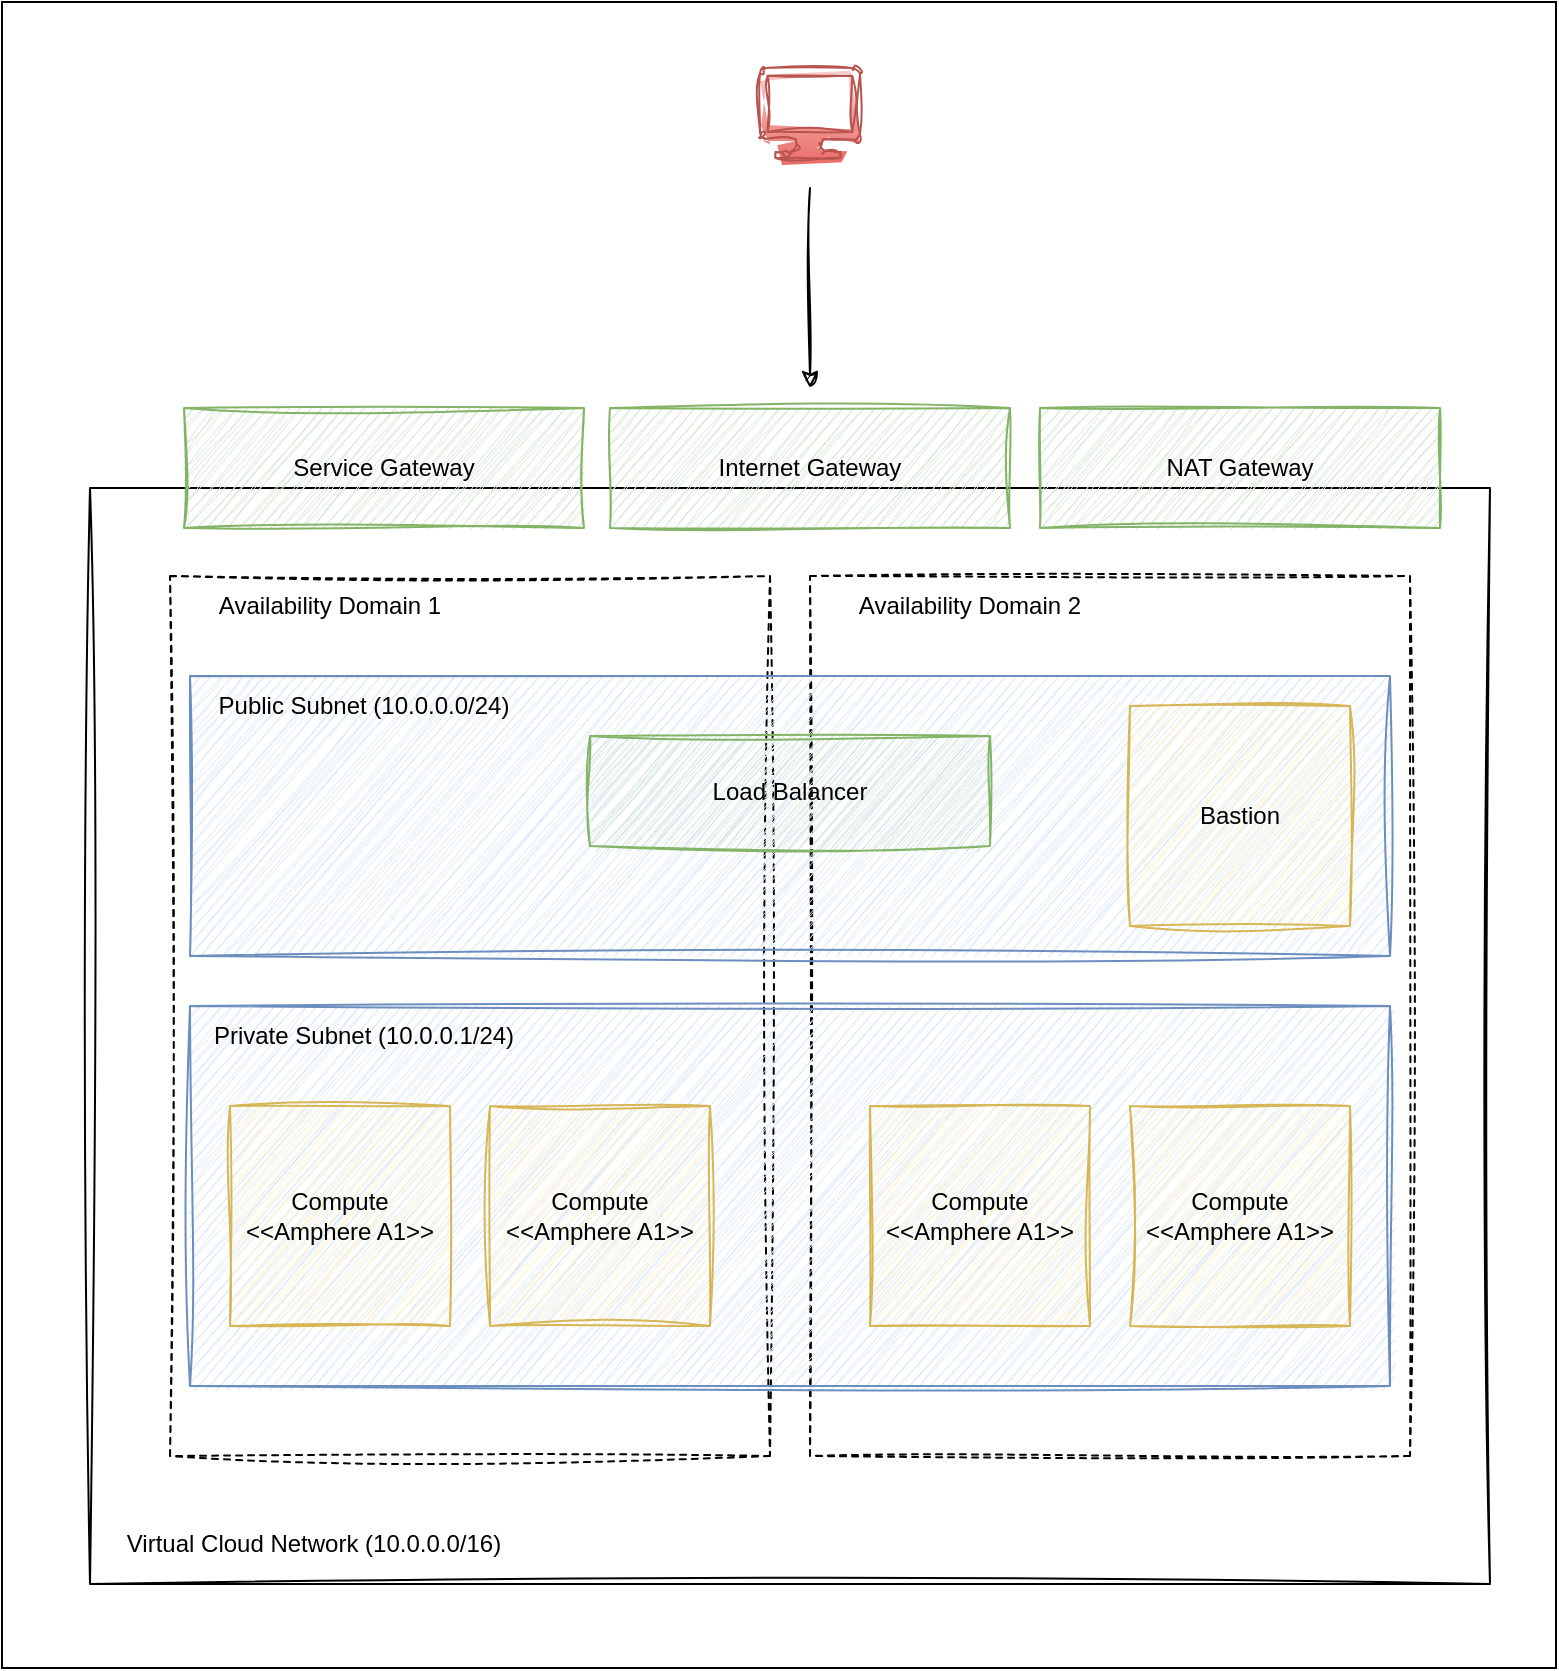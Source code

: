 <mxfile>
    <diagram name="Page-1" id="G_nZHgjRBSkkGds4IOXa">
        <mxGraphModel dx="1813" dy="1162" grid="1" gridSize="7" guides="1" tooltips="1" connect="1" arrows="1" fold="1" page="1" pageScale="1" pageWidth="1169" pageHeight="827" background="none" math="0" shadow="0">
            <root>
                <mxCell id="0"/>
                <mxCell id="1" parent="0"/>
                <mxCell id="5" value="" style="rounded=0;whiteSpace=wrap;html=1;hachureGap=4;fontFamily=Architects Daughter;fontSource=https%3A%2F%2Ffonts.googleapis.com%2Fcss%3Ffamily%3DArchitects%2BDaughter;fontSize=20;" vertex="1" parent="1">
                    <mxGeometry x="56" y="7" width="777" height="833" as="geometry"/>
                </mxCell>
                <mxCell id="_lgmHMdYkE0-OqMp8Hoj-1" value="" style="rounded=0;whiteSpace=wrap;html=1;sketch=1;curveFitting=1;jiggle=2;" parent="1" vertex="1">
                    <mxGeometry x="100" y="250" width="700" height="548" as="geometry"/>
                </mxCell>
                <mxCell id="_lgmHMdYkE0-OqMp8Hoj-28" value="" style="rounded=0;whiteSpace=wrap;html=1;sketch=1;curveFitting=1;jiggle=2;dashed=1;fillColor=none;" parent="1" vertex="1">
                    <mxGeometry x="460" y="294" width="300" height="440" as="geometry"/>
                </mxCell>
                <mxCell id="_lgmHMdYkE0-OqMp8Hoj-5" value="Virtual Cloud Network (10.0.0.0/16)" style="text;html=1;align=center;verticalAlign=middle;whiteSpace=wrap;rounded=0;labelPosition=center;verticalLabelPosition=middle;" parent="1" vertex="1">
                    <mxGeometry x="100" y="763" width="224" height="30" as="geometry"/>
                </mxCell>
                <mxCell id="_lgmHMdYkE0-OqMp8Hoj-23" value="" style="rounded=0;whiteSpace=wrap;html=1;sketch=1;curveFitting=1;jiggle=2;dashed=1;" parent="1" vertex="1">
                    <mxGeometry x="140" y="294" width="300" height="440" as="geometry"/>
                </mxCell>
                <mxCell id="_lgmHMdYkE0-OqMp8Hoj-3" value="" style="rounded=0;whiteSpace=wrap;html=1;fillColor=#dae8fc;strokeColor=#6c8ebf;sketch=1;curveFitting=1;jiggle=2;" parent="1" vertex="1">
                    <mxGeometry x="150" y="509" width="600" height="190" as="geometry"/>
                </mxCell>
                <mxCell id="_lgmHMdYkE0-OqMp8Hoj-6" value="Private Subnet (10.0.0.1/24)" style="text;html=1;align=center;verticalAlign=middle;whiteSpace=wrap;rounded=0;" parent="1" vertex="1">
                    <mxGeometry x="127" y="509" width="220" height="30" as="geometry"/>
                </mxCell>
                <mxCell id="_lgmHMdYkE0-OqMp8Hoj-8" value="Compute &amp;lt;&amp;lt;Amphere A1&amp;gt;&amp;gt;" style="whiteSpace=wrap;html=1;aspect=fixed;fillColor=#fff2cc;strokeColor=#d6b656;sketch=1;curveFitting=1;jiggle=2;" parent="1" vertex="1">
                    <mxGeometry x="170" y="559" width="110" height="110" as="geometry"/>
                </mxCell>
                <mxCell id="_lgmHMdYkE0-OqMp8Hoj-13" value="Compute &amp;lt;&amp;lt;Amphere A1&amp;gt;&amp;gt;" style="whiteSpace=wrap;html=1;aspect=fixed;fillColor=#fff2cc;strokeColor=#d6b656;sketch=1;curveFitting=1;jiggle=2;" parent="1" vertex="1">
                    <mxGeometry x="490" y="559" width="110" height="110" as="geometry"/>
                </mxCell>
                <mxCell id="_lgmHMdYkE0-OqMp8Hoj-14" value="Compute &amp;lt;&amp;lt;Amphere A1&amp;gt;&amp;gt;" style="whiteSpace=wrap;html=1;aspect=fixed;fillColor=#fff2cc;strokeColor=#d6b656;sketch=1;curveFitting=1;jiggle=2;" parent="1" vertex="1">
                    <mxGeometry x="300" y="559" width="110" height="110" as="geometry"/>
                </mxCell>
                <mxCell id="_lgmHMdYkE0-OqMp8Hoj-15" value="Compute &amp;lt;&amp;lt;Amphere A1&amp;gt;&amp;gt;" style="whiteSpace=wrap;html=1;aspect=fixed;fillColor=#fff2cc;strokeColor=#d6b656;sketch=1;curveFitting=1;jiggle=2;" parent="1" vertex="1">
                    <mxGeometry x="620" y="559" width="110" height="110" as="geometry"/>
                </mxCell>
                <mxCell id="_lgmHMdYkE0-OqMp8Hoj-21" value="" style="rounded=0;whiteSpace=wrap;html=1;fillColor=#dae8fc;strokeColor=#6c8ebf;sketch=1;curveFitting=1;jiggle=2;" parent="1" vertex="1">
                    <mxGeometry x="150" y="344" width="600" height="140" as="geometry"/>
                </mxCell>
                <mxCell id="_lgmHMdYkE0-OqMp8Hoj-22" value="Public Subnet (10.0.0.0/24)" style="text;html=1;align=center;verticalAlign=middle;whiteSpace=wrap;rounded=0;" parent="1" vertex="1">
                    <mxGeometry x="127" y="344" width="220" height="30" as="geometry"/>
                </mxCell>
                <mxCell id="_lgmHMdYkE0-OqMp8Hoj-20" value="Load Balancer" style="rounded=0;whiteSpace=wrap;html=1;fillColor=#d5e8d4;strokeColor=#82b366;sketch=1;curveFitting=1;jiggle=2;" parent="1" vertex="1">
                    <mxGeometry x="350" y="374" width="200" height="55" as="geometry"/>
                </mxCell>
                <mxCell id="_lgmHMdYkE0-OqMp8Hoj-26" value="Availability Domain 1" style="text;html=1;align=center;verticalAlign=middle;whiteSpace=wrap;rounded=0;" parent="1" vertex="1">
                    <mxGeometry x="110" y="294" width="220" height="30" as="geometry"/>
                </mxCell>
                <mxCell id="_lgmHMdYkE0-OqMp8Hoj-29" value="Availability Domain 2" style="text;html=1;align=center;verticalAlign=middle;whiteSpace=wrap;rounded=0;" parent="1" vertex="1">
                    <mxGeometry x="430" y="294" width="220" height="30" as="geometry"/>
                </mxCell>
                <mxCell id="_lgmHMdYkE0-OqMp8Hoj-31" value="" style="sketch=1;aspect=fixed;pointerEvents=1;shadow=0;dashed=0;html=1;strokeColor=#b85450;labelPosition=center;verticalLabelPosition=bottom;verticalAlign=top;align=center;fillColor=#f8cecc;shape=mxgraph.azure.computer;curveFitting=1;jiggle=2;gradientColor=#ea6b66;" parent="1" vertex="1">
                    <mxGeometry x="435" y="40" width="50" height="45" as="geometry"/>
                </mxCell>
                <mxCell id="_lgmHMdYkE0-OqMp8Hoj-32" value="" style="endArrow=classic;html=1;rounded=0;sketch=1;curveFitting=1;jiggle=2;" parent="1" edge="1">
                    <mxGeometry width="50" height="50" relative="1" as="geometry">
                        <mxPoint x="460" y="100" as="sourcePoint"/>
                        <mxPoint x="460" y="200" as="targetPoint"/>
                    </mxGeometry>
                </mxCell>
                <mxCell id="_lgmHMdYkE0-OqMp8Hoj-34" value="Bastion" style="whiteSpace=wrap;html=1;aspect=fixed;fillColor=#fff2cc;strokeColor=#d6b656;sketch=1;curveFitting=1;jiggle=2;" parent="1" vertex="1">
                    <mxGeometry x="620" y="359" width="110" height="110" as="geometry"/>
                </mxCell>
                <mxCell id="_lgmHMdYkE0-OqMp8Hoj-18" value="Internet Gateway" style="rounded=0;whiteSpace=wrap;html=1;fillColor=#d5e8d4;strokeColor=#82b366;sketch=1;curveFitting=1;jiggle=2;" parent="1" vertex="1">
                    <mxGeometry x="360" y="210" width="200" height="60" as="geometry"/>
                </mxCell>
                <mxCell id="_lgmHMdYkE0-OqMp8Hoj-30" value="NAT Gateway" style="rounded=0;whiteSpace=wrap;html=1;fillColor=#d5e8d4;strokeColor=#82b366;sketch=1;curveFitting=1;jiggle=2;" parent="1" vertex="1">
                    <mxGeometry x="575" y="210" width="200" height="60" as="geometry"/>
                </mxCell>
                <mxCell id="3" value="Service Gateway" style="rounded=0;whiteSpace=wrap;html=1;fillColor=#d5e8d4;strokeColor=#82b366;sketch=1;curveFitting=1;jiggle=2;" vertex="1" parent="1">
                    <mxGeometry x="147" y="210" width="200" height="60" as="geometry"/>
                </mxCell>
            </root>
        </mxGraphModel>
    </diagram>
</mxfile>